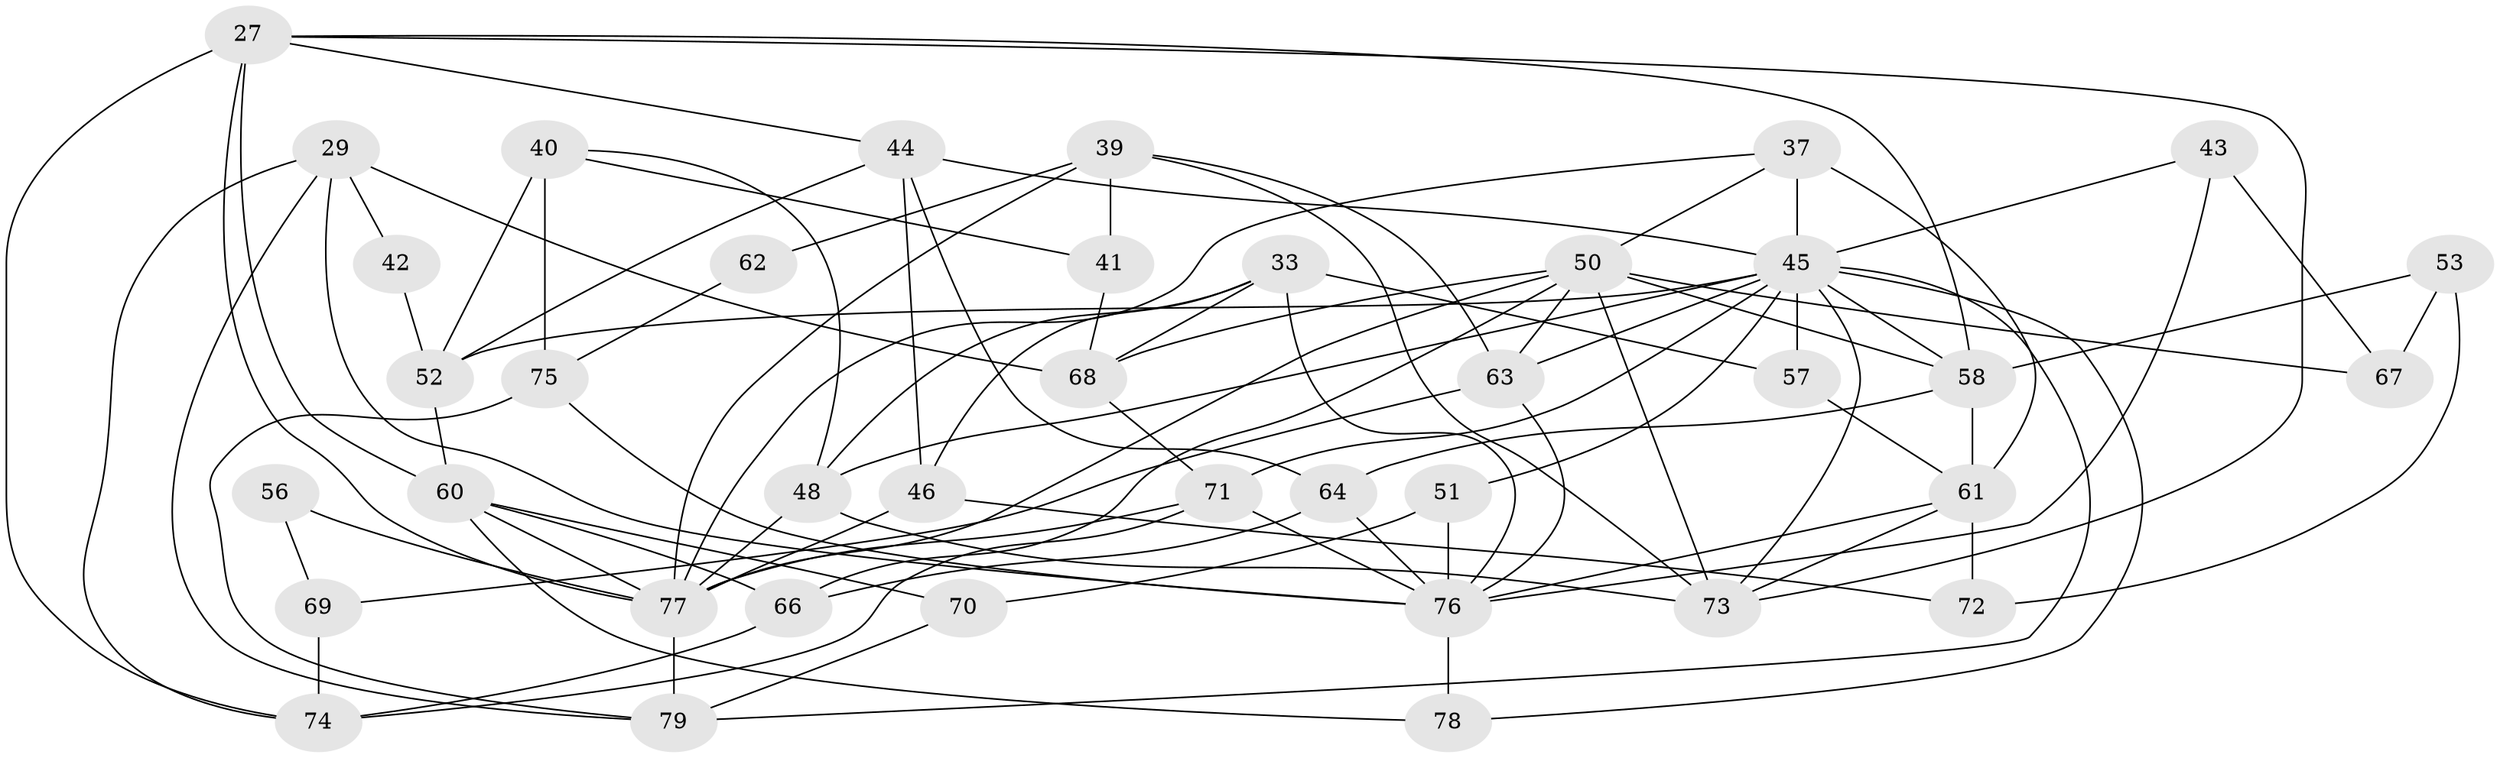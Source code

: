 // original degree distribution, {3: 0.3291139240506329, 7: 0.05063291139240506, 4: 0.2911392405063291, 2: 0.0759493670886076, 5: 0.17721518987341772, 6: 0.0759493670886076}
// Generated by graph-tools (version 1.1) at 2025/50/03/09/25 04:50:56]
// undirected, 39 vertices, 93 edges
graph export_dot {
graph [start="1"]
  node [color=gray90,style=filled];
  27 [super="+8+21"];
  29;
  33 [super="+2+32"];
  37 [super="+1"];
  39;
  40 [super="+36"];
  41;
  42;
  43;
  44 [super="+7"];
  45 [super="+24+30+28"];
  46;
  48 [super="+26"];
  50 [super="+20+25"];
  51;
  52 [super="+35"];
  53;
  56;
  57;
  58 [super="+55"];
  60 [super="+19"];
  61 [super="+49"];
  62;
  63;
  64;
  66 [super="+16"];
  67;
  68 [super="+15"];
  69;
  70;
  71 [super="+31"];
  72 [super="+13"];
  73 [super="+47"];
  74;
  75;
  76 [super="+54+23"];
  77 [super="+65+59"];
  78;
  79 [super="+34"];
  27 -- 44 [weight=2];
  27 -- 74;
  27 -- 73;
  27 -- 58;
  27 -- 77 [weight=2];
  27 -- 60 [weight=2];
  29 -- 74;
  29 -- 42;
  29 -- 79;
  29 -- 68;
  29 -- 76 [weight=2];
  33 -- 57;
  33 -- 46;
  33 -- 68;
  33 -- 48;
  33 -- 76;
  37 -- 45 [weight=2];
  37 -- 61;
  37 -- 77;
  37 -- 50;
  39 -- 77;
  39 -- 73;
  39 -- 41;
  39 -- 62;
  39 -- 63;
  40 -- 75 [weight=2];
  40 -- 48;
  40 -- 41;
  40 -- 52;
  41 -- 68;
  42 -- 52;
  43 -- 67;
  43 -- 76;
  43 -- 45;
  44 -- 64 [weight=2];
  44 -- 52;
  44 -- 46;
  44 -- 45;
  45 -- 52;
  45 -- 57 [weight=2];
  45 -- 58 [weight=3];
  45 -- 48;
  45 -- 51 [weight=2];
  45 -- 71;
  45 -- 73 [weight=2];
  45 -- 78;
  45 -- 63;
  45 -- 79;
  46 -- 72;
  46 -- 77;
  48 -- 73 [weight=2];
  48 -- 77 [weight=2];
  50 -- 66;
  50 -- 68;
  50 -- 73 [weight=3];
  50 -- 58;
  50 -- 67;
  50 -- 63;
  50 -- 77 [weight=2];
  51 -- 70;
  51 -- 76;
  52 -- 60 [weight=2];
  53 -- 67;
  53 -- 58;
  53 -- 72;
  56 -- 69;
  56 -- 77;
  57 -- 61;
  58 -- 61 [weight=2];
  58 -- 64;
  60 -- 78;
  60 -- 66 [weight=2];
  60 -- 70;
  60 -- 77;
  61 -- 72;
  61 -- 76 [weight=3];
  61 -- 73;
  62 -- 75;
  63 -- 69;
  63 -- 76;
  64 -- 66;
  64 -- 76 [weight=2];
  66 -- 74;
  68 -- 71;
  69 -- 74;
  70 -- 79;
  71 -- 76;
  71 -- 77;
  71 -- 74;
  75 -- 76;
  75 -- 79;
  76 -- 78;
  77 -- 79 [weight=2];
}
